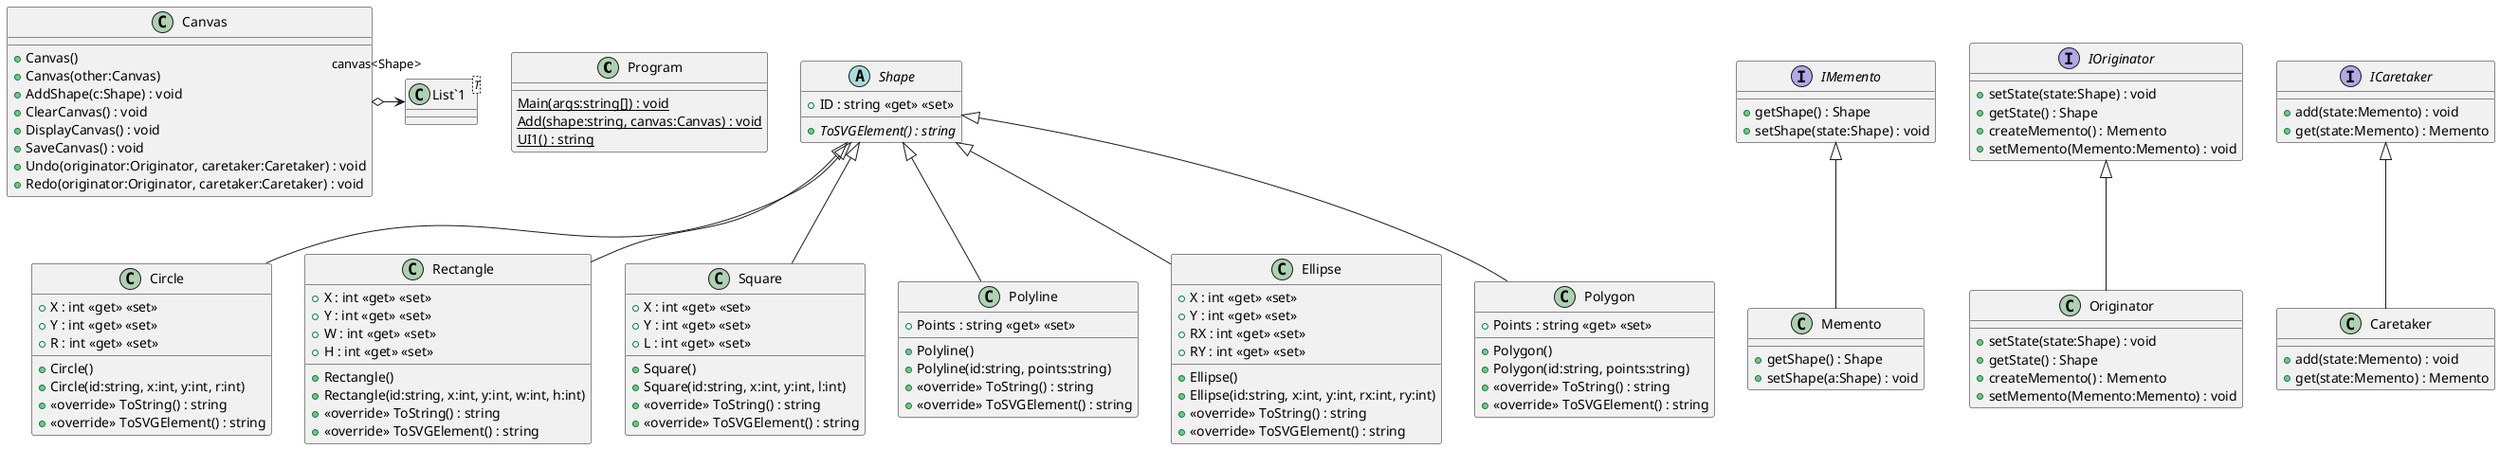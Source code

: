 @startuml
class Program {
    {static} Main(args:string[]) : void
    {static} Add(shape:string, canvas:Canvas) : void
    {static} UI1() : string
}
class Canvas {
    + Canvas()
    + Canvas(other:Canvas)
    + AddShape(c:Shape) : void
    + ClearCanvas() : void
    + DisplayCanvas() : void
    + SaveCanvas() : void
    + Undo(originator:Originator, caretaker:Caretaker) : void
    + Redo(originator:Originator, caretaker:Caretaker) : void
}
abstract class Shape {
    + ID : string <<get>> <<set>>
    + {abstract} ToSVGElement() : string
}
class Circle {
    + X : int <<get>> <<set>>
    + Y : int <<get>> <<set>>
    + R : int <<get>> <<set>>
    + Circle()
    + Circle(id:string, x:int, y:int, r:int)
    + <<override>> ToString() : string
    + <<override>> ToSVGElement() : string
}
class Rectangle {
    + X : int <<get>> <<set>>
    + Y : int <<get>> <<set>>
    + W : int <<get>> <<set>>
    + H : int <<get>> <<set>>
    + Rectangle()
    + Rectangle(id:string, x:int, y:int, w:int, h:int)
    + <<override>> ToString() : string
    + <<override>> ToSVGElement() : string
}
class Square {
    + X : int <<get>> <<set>>
    + Y : int <<get>> <<set>>
    + L : int <<get>> <<set>>
    + Square()
    + Square(id:string, x:int, y:int, l:int)
    + <<override>> ToString() : string
    + <<override>> ToSVGElement() : string
}
class Polyline {
    + Points : string <<get>> <<set>>
    + Polyline()
    + Polyline(id:string, points:string)
    + <<override>> ToString() : string
    + <<override>> ToSVGElement() : string
}
class Ellipse {
    + X : int <<get>> <<set>>
    + Y : int <<get>> <<set>>
    + RX : int <<get>> <<set>>
    + RY : int <<get>> <<set>>
    + Ellipse()
    + Ellipse(id:string, x:int, y:int, rx:int, ry:int)
    + <<override>> ToString() : string
    + <<override>> ToSVGElement() : string
}
class Polygon {
    + Points : string <<get>> <<set>>
    + Polygon()
    + Polygon(id:string, points:string)
    + <<override>> ToString() : string
    + <<override>> ToSVGElement() : string
}
interface IMemento {
    + getShape() : Shape
    + setShape(state:Shape) : void
}
class Memento {
    + getShape() : Shape
    + setShape(a:Shape) : void
}
interface IOriginator {
    + setState(state:Shape) : void
    + getState() : Shape
    + createMemento() : Memento
    + setMemento(Memento:Memento) : void
}
class Originator {
    + setState(state:Shape) : void
    + getState() : Shape
    + createMemento() : Memento
    + setMemento(Memento:Memento) : void
}
interface ICaretaker {
    + add(state:Memento) : void
    + get(state:Memento) : Memento
}
class Caretaker {
    + add(state:Memento) : void
    + get(state:Memento) : Memento
}
class "List`1"<T> {
}
Canvas o-> "canvas<Shape>" "List`1"
Shape <|-- Circle
Shape <|-- Rectangle
Shape <|-- Square
Shape <|-- Polyline
Shape <|-- Ellipse
Shape <|-- Polygon
IMemento <|-- Memento
IOriginator <|-- Originator
ICaretaker <|-- Caretaker
@enduml
